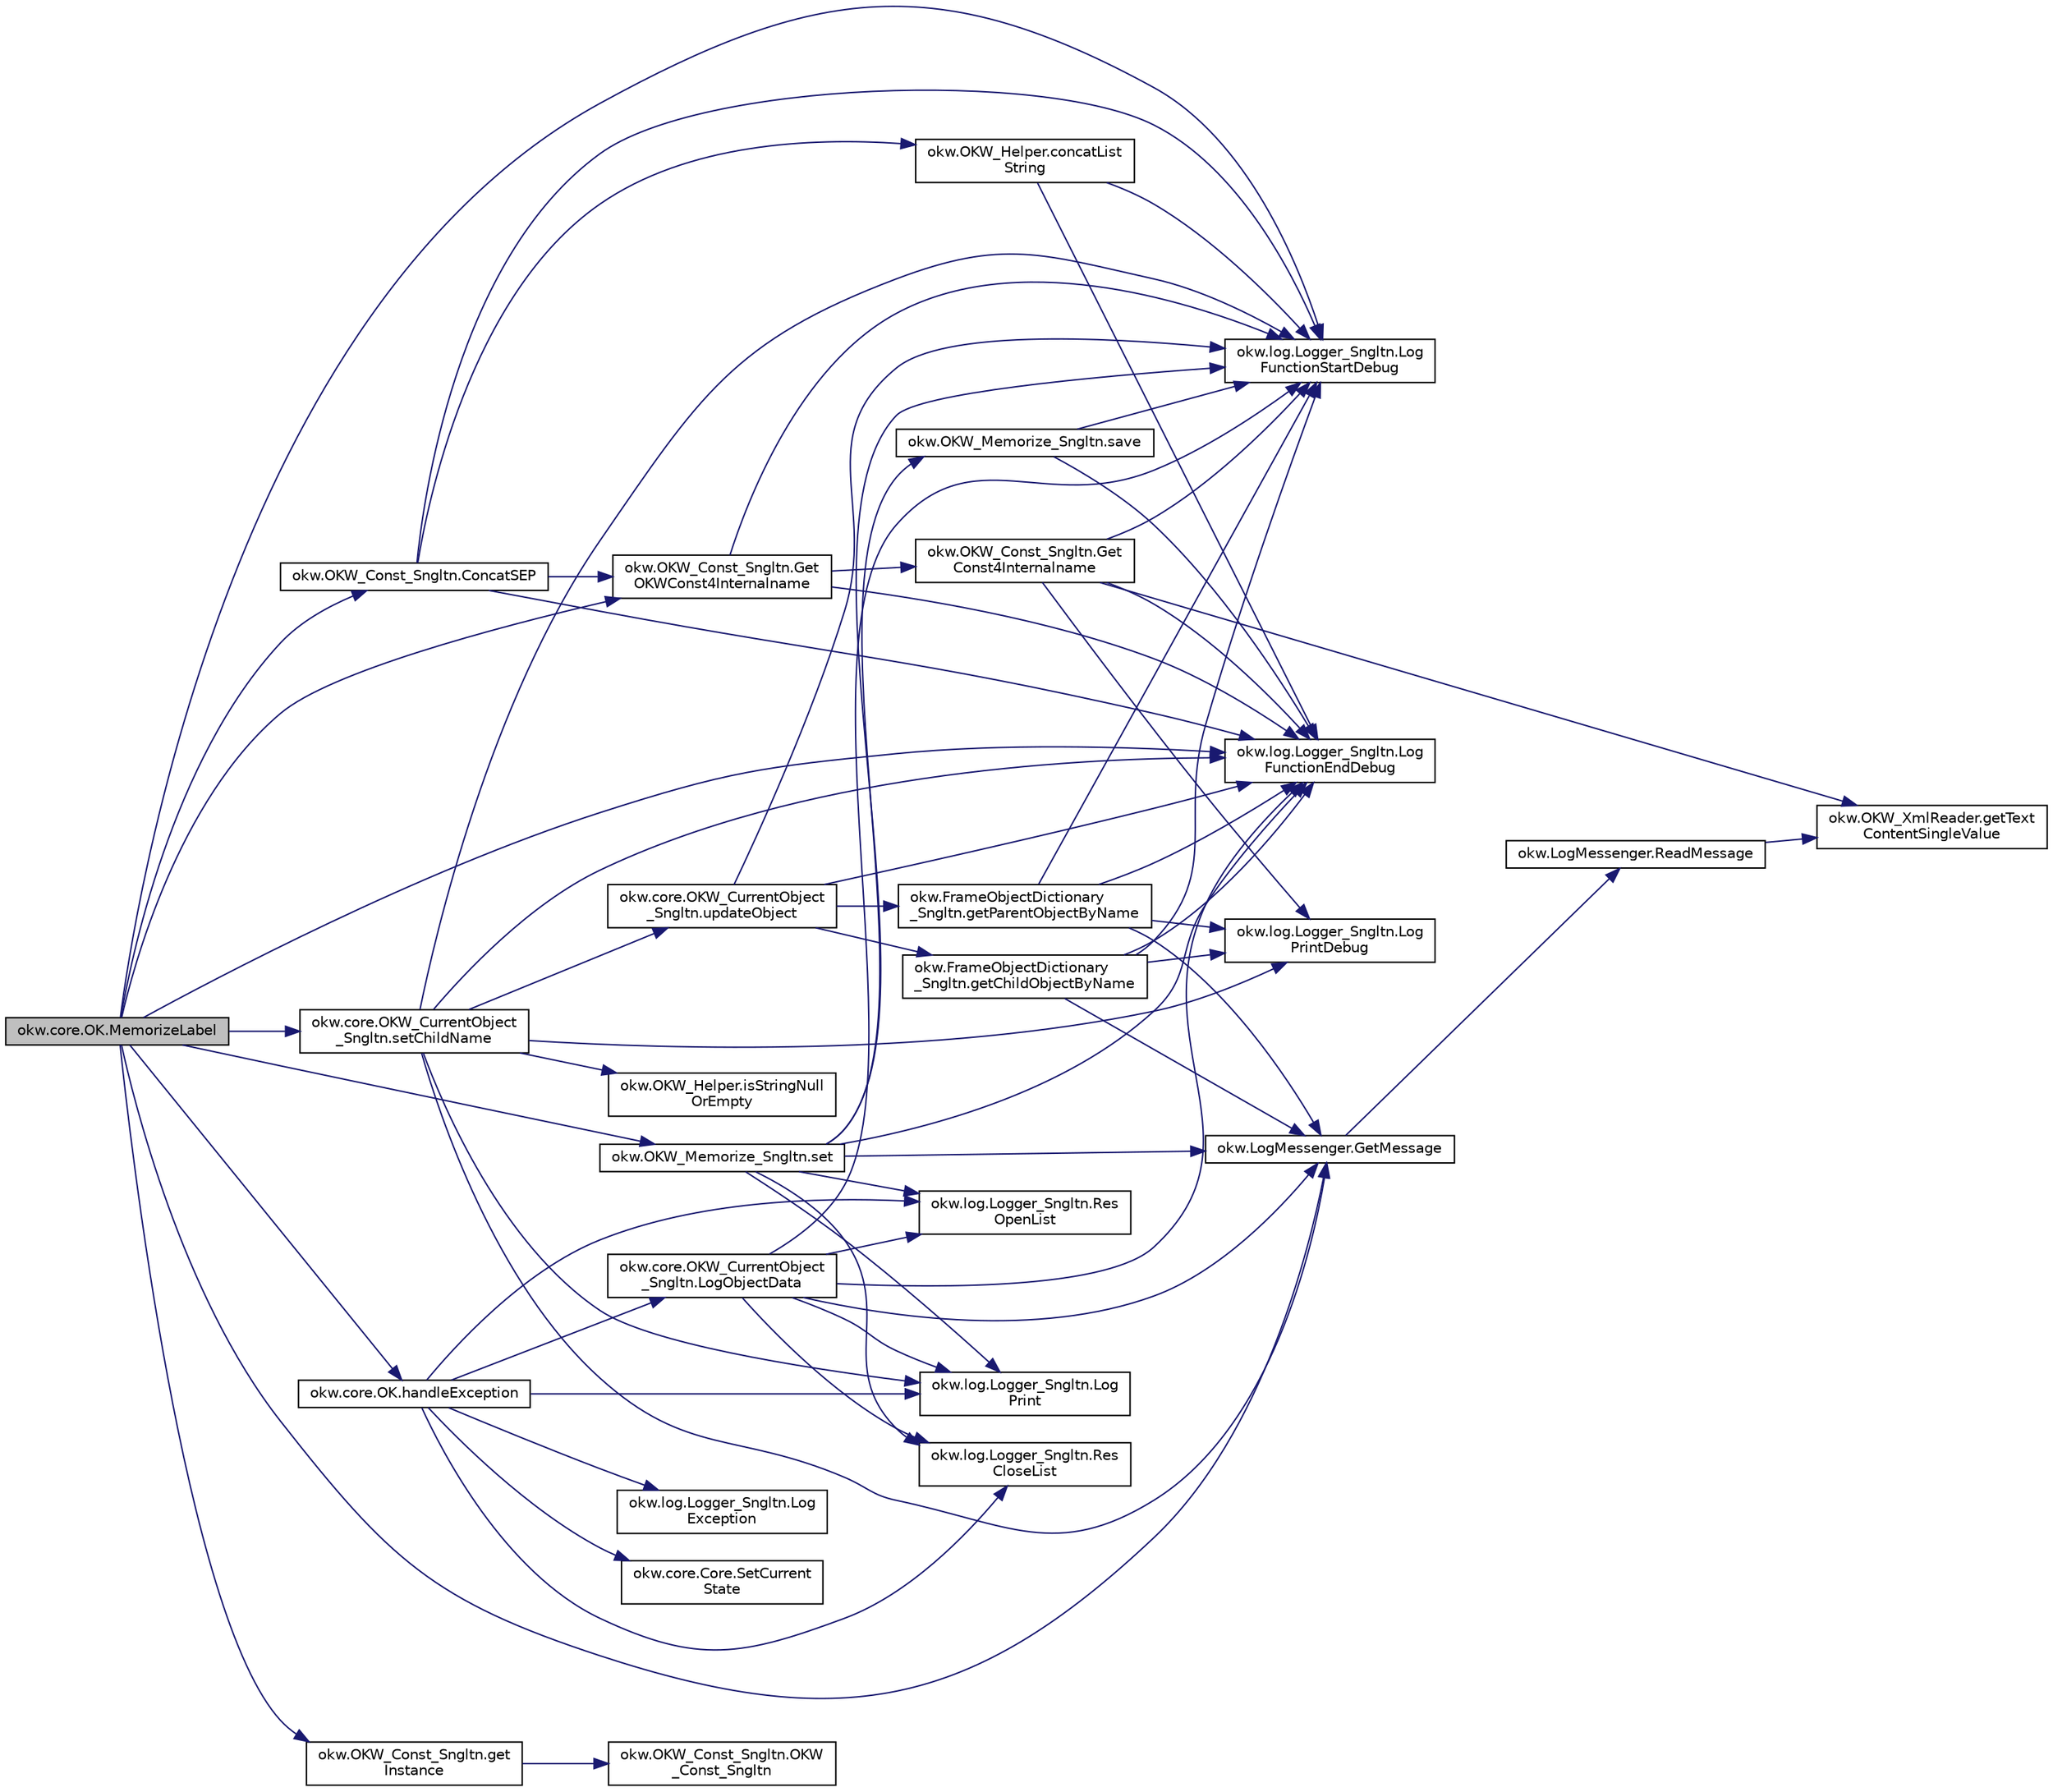 digraph "okw.core.OK.MemorizeLabel"
{
 // INTERACTIVE_SVG=YES
 // LATEX_PDF_SIZE
  edge [fontname="Helvetica",fontsize="10",labelfontname="Helvetica",labelfontsize="10"];
  node [fontname="Helvetica",fontsize="10",shape=record];
  rankdir="LR";
  Node502 [label="okw.core.OK.MemorizeLabel",height=0.2,width=0.4,color="black", fillcolor="grey75", style="filled", fontcolor="black",tooltip="Speirchert den aktuellen Wert der Etikette, und legt diesen unter fpsMemKeyName ab."];
  Node502 -> Node503 [color="midnightblue",fontsize="10",style="solid",fontname="Helvetica"];
  Node503 [label="okw.log.Logger_Sngltn.Log\lFunctionStartDebug",height=0.2,width=0.4,color="black", fillcolor="white", style="filled",URL="$classokw_1_1log_1_1_logger___sngltn.html#a2d4c3d22d2a52b92873ee2f3853d9c42",tooltip="LogFunctionStartDebug:"];
  Node502 -> Node504 [color="midnightblue",fontsize="10",style="solid",fontname="Helvetica"];
  Node504 [label="okw.OKW_Const_Sngltn.get\lInstance",height=0.2,width=0.4,color="black", fillcolor="white", style="filled",URL="$classokw_1_1_o_k_w___const___sngltn.html#afdb8f095b58cbd870dbb8eb353e3b0bf",tooltip="Holt die einzige Instanz dieser Klasse."];
  Node504 -> Node505 [color="midnightblue",fontsize="10",style="solid",fontname="Helvetica"];
  Node505 [label="okw.OKW_Const_Sngltn.OKW\l_Const_Sngltn",height=0.2,width=0.4,color="black", fillcolor="white", style="filled",URL="$classokw_1_1_o_k_w___const___sngltn.html#a8404c43fc549df30d37c369c7d6e89ae",tooltip="Privater Konstruktor ohne Parameter im Entwurfsmuster Singelton initialisiert die Klasse OKW_Const."];
  Node502 -> Node506 [color="midnightblue",fontsize="10",style="solid",fontname="Helvetica"];
  Node506 [label="okw.OKW_Const_Sngltn.Get\lOKWConst4Internalname",height=0.2,width=0.4,color="black", fillcolor="white", style="filled",URL="$classokw_1_1_o_k_w___const___sngltn.html#a02c05c79f7ea6e862a81a64ce23941fd",tooltip="Methode ermittelt für Internalname und der aktuell eingestellten Sprache den Wert für OKWConst."];
  Node506 -> Node503 [color="midnightblue",fontsize="10",style="solid",fontname="Helvetica"];
  Node506 -> Node507 [color="midnightblue",fontsize="10",style="solid",fontname="Helvetica"];
  Node507 [label="okw.OKW_Const_Sngltn.Get\lConst4Internalname",height=0.2,width=0.4,color="black", fillcolor="white", style="filled",URL="$classokw_1_1_o_k_w___const___sngltn.html#a51cde06bf07e855ba4d69ff36b9a27f7",tooltip="Methode ermittelt für Internalname und der aktuell eingestellten Sprache den Wert für Const."];
  Node507 -> Node503 [color="midnightblue",fontsize="10",style="solid",fontname="Helvetica"];
  Node507 -> Node508 [color="midnightblue",fontsize="10",style="solid",fontname="Helvetica"];
  Node508 [label="okw.log.Logger_Sngltn.Log\lPrintDebug",height=0.2,width=0.4,color="black", fillcolor="white", style="filled",URL="$classokw_1_1log_1_1_logger___sngltn.html#a313f97c79ba4662d9daaf7f537dd02f4",tooltip="Loggt eine Nachricht."];
  Node507 -> Node509 [color="midnightblue",fontsize="10",style="solid",fontname="Helvetica"];
  Node509 [label="okw.OKW_XmlReader.getText\lContentSingleValue",height=0.2,width=0.4,color="black", fillcolor="white", style="filled",URL="$classokw_1_1_o_k_w___xml_reader.html#ab920b5335a2e1429c14cc5f8e79f39eb",tooltip="Lies den TextContent eines Tag."];
  Node507 -> Node510 [color="midnightblue",fontsize="10",style="solid",fontname="Helvetica"];
  Node510 [label="okw.log.Logger_Sngltn.Log\lFunctionEndDebug",height=0.2,width=0.4,color="black", fillcolor="white", style="filled",URL="$classokw_1_1log_1_1_logger___sngltn.html#a91b192a4e0381f6d02b791693d0fab84",tooltip="LogFunctionEndDebug:"];
  Node506 -> Node510 [color="midnightblue",fontsize="10",style="solid",fontname="Helvetica"];
  Node502 -> Node511 [color="midnightblue",fontsize="10",style="solid",fontname="Helvetica"];
  Node511 [label="okw.LogMessenger.GetMessage",height=0.2,width=0.4,color="black", fillcolor="white", style="filled",URL="$classokw_1_1_log_messenger.html#af225d1f037d47b3b085175c09d78bdd2",tooltip="Holt die Log-Meldung für MethodeNmae/Textkey ohne weitere Parameter."];
  Node511 -> Node512 [color="midnightblue",fontsize="10",style="solid",fontname="Helvetica"];
  Node512 [label="okw.LogMessenger.ReadMessage",height=0.2,width=0.4,color="black", fillcolor="white", style="filled",URL="$classokw_1_1_log_messenger.html#a530cd6ab82ec82a04206a2e976ec06e3",tooltip="Interne Kernfunktion holt die Log-Meldung mit Platzhaltern aus der XML-Datei."];
  Node512 -> Node509 [color="midnightblue",fontsize="10",style="solid",fontname="Helvetica"];
  Node502 -> Node513 [color="midnightblue",fontsize="10",style="solid",fontname="Helvetica"];
  Node513 [label="okw.core.OKW_CurrentObject\l_Sngltn.setChildName",height=0.2,width=0.4,color="black", fillcolor="white", style="filled",URL="$classokw_1_1core_1_1_o_k_w___current_object___sngltn.html#a461fa1ff29f4bc4a9798707ea7b71849",tooltip="Setzt das Kindobjekt."];
  Node513 -> Node503 [color="midnightblue",fontsize="10",style="solid",fontname="Helvetica"];
  Node513 -> Node508 [color="midnightblue",fontsize="10",style="solid",fontname="Helvetica"];
  Node513 -> Node511 [color="midnightblue",fontsize="10",style="solid",fontname="Helvetica"];
  Node513 -> Node514 [color="midnightblue",fontsize="10",style="solid",fontname="Helvetica"];
  Node514 [label="okw.OKW_Helper.isStringNull\lOrEmpty",height=0.2,width=0.4,color="black", fillcolor="white", style="filled",URL="$classokw_1_1_o_k_w___helper.html#a3a7ba0f42b29adf70574830688e72e4a",tooltip="Prüft ob der gegeben String fpsStrin null oder leer (\"\") ist."];
  Node513 -> Node515 [color="midnightblue",fontsize="10",style="solid",fontname="Helvetica"];
  Node515 [label="okw.log.Logger_Sngltn.Log\lPrint",height=0.2,width=0.4,color="black", fillcolor="white", style="filled",URL="$classokw_1_1log_1_1_logger___sngltn.html#a8ebceaddd6cc6963ddb8e08c72ea808c",tooltip="LogPrint Function: Prints the values of expressions to the results file."];
  Node513 -> Node516 [color="midnightblue",fontsize="10",style="solid",fontname="Helvetica"];
  Node516 [label="okw.core.OKW_CurrentObject\l_Sngltn.updateObject",height=0.2,width=0.4,color="black", fillcolor="white", style="filled",URL="$classokw_1_1core_1_1_o_k_w___current_object___sngltn.html#a51204f2563ba8defb737da6653705819",tooltip="Methode aktualisert zwei Werte:"];
  Node516 -> Node503 [color="midnightblue",fontsize="10",style="solid",fontname="Helvetica"];
  Node516 -> Node517 [color="midnightblue",fontsize="10",style="solid",fontname="Helvetica"];
  Node517 [label="okw.FrameObjectDictionary\l_Sngltn.getParentObjectByName",height=0.2,width=0.4,color="black", fillcolor="white", style="filled",URL="$classokw_1_1_frame_object_dictionary___sngltn.html#aeec07d71cbebe71ec3ec4d27e86d6c5c",tooltip="Die Methode liefert das Frame-Object des gegebenen FN eines Fensterobjektes zurück."];
  Node517 -> Node503 [color="midnightblue",fontsize="10",style="solid",fontname="Helvetica"];
  Node517 -> Node508 [color="midnightblue",fontsize="10",style="solid",fontname="Helvetica"];
  Node517 -> Node511 [color="midnightblue",fontsize="10",style="solid",fontname="Helvetica"];
  Node517 -> Node510 [color="midnightblue",fontsize="10",style="solid",fontname="Helvetica"];
  Node516 -> Node518 [color="midnightblue",fontsize="10",style="solid",fontname="Helvetica"];
  Node518 [label="okw.FrameObjectDictionary\l_Sngltn.getChildObjectByName",height=0.2,width=0.4,color="black", fillcolor="white", style="filled",URL="$classokw_1_1_frame_object_dictionary___sngltn.html#a0a71734828093357dfc88b5fa242e361",tooltip="Die Methode liefert das Objekt des gegebenen Kindobjekttests zurück."];
  Node518 -> Node503 [color="midnightblue",fontsize="10",style="solid",fontname="Helvetica"];
  Node518 -> Node508 [color="midnightblue",fontsize="10",style="solid",fontname="Helvetica"];
  Node518 -> Node511 [color="midnightblue",fontsize="10",style="solid",fontname="Helvetica"];
  Node518 -> Node510 [color="midnightblue",fontsize="10",style="solid",fontname="Helvetica"];
  Node516 -> Node510 [color="midnightblue",fontsize="10",style="solid",fontname="Helvetica"];
  Node513 -> Node510 [color="midnightblue",fontsize="10",style="solid",fontname="Helvetica"];
  Node502 -> Node519 [color="midnightblue",fontsize="10",style="solid",fontname="Helvetica"];
  Node519 [label="okw.OKW_Const_Sngltn.ConcatSEP",height=0.2,width=0.4,color="black", fillcolor="white", style="filled",URL="$classokw_1_1_o_k_w___const___sngltn.html#a8002f97f9fc96fbb3cfdbe04351e23b4",tooltip="Methode verbindet die einzelne Strings eines List<Strings> zu einem string und trennt diese mit der K..."];
  Node519 -> Node503 [color="midnightblue",fontsize="10",style="solid",fontname="Helvetica"];
  Node519 -> Node520 [color="midnightblue",fontsize="10",style="solid",fontname="Helvetica"];
  Node520 [label="okw.OKW_Helper.concatList\lString",height=0.2,width=0.4,color="black", fillcolor="white", style="filled",URL="$classokw_1_1_o_k_w___helper.html#ac27bd4b709ec8ac0c87afb72ff7d12f9",tooltip="Wandelt List<String> in einen String um und trennt die Werte durch das vorgegebene Trennzeichen vonei..."];
  Node520 -> Node503 [color="midnightblue",fontsize="10",style="solid",fontname="Helvetica"];
  Node520 -> Node510 [color="midnightblue",fontsize="10",style="solid",fontname="Helvetica"];
  Node519 -> Node506 [color="midnightblue",fontsize="10",style="solid",fontname="Helvetica"];
  Node519 -> Node510 [color="midnightblue",fontsize="10",style="solid",fontname="Helvetica"];
  Node502 -> Node521 [color="midnightblue",fontsize="10",style="solid",fontname="Helvetica"];
  Node521 [label="okw.OKW_Memorize_Sngltn.set",height=0.2,width=0.4,color="black", fillcolor="white", style="filled",URL="$classokw_1_1_o_k_w___memorize___sngltn.html#a77acdbf6b56b381439a16f96b54e6fbd",tooltip="Setzt/Merkt sich das MemKey/Value-Paar."];
  Node521 -> Node503 [color="midnightblue",fontsize="10",style="solid",fontname="Helvetica"];
  Node521 -> Node511 [color="midnightblue",fontsize="10",style="solid",fontname="Helvetica"];
  Node521 -> Node522 [color="midnightblue",fontsize="10",style="solid",fontname="Helvetica"];
  Node522 [label="okw.log.Logger_Sngltn.Res\lOpenList",height=0.2,width=0.4,color="black", fillcolor="white", style="filled",URL="$classokw_1_1log_1_1_logger___sngltn.html#ab4fc711bb4c754f251372ff3b14ab9c9",tooltip="Creates a new hierarchical level in the results file."];
  Node521 -> Node515 [color="midnightblue",fontsize="10",style="solid",fontname="Helvetica"];
  Node521 -> Node523 [color="midnightblue",fontsize="10",style="solid",fontname="Helvetica"];
  Node523 [label="okw.log.Logger_Sngltn.Res\lCloseList",height=0.2,width=0.4,color="black", fillcolor="white", style="filled",URL="$classokw_1_1log_1_1_logger___sngltn.html#a9b54104f7e0b4c0a473877b19dfaed56",tooltip="Closes a hierarchical level in the results file that was opened with ResOpenList."];
  Node521 -> Node524 [color="midnightblue",fontsize="10",style="solid",fontname="Helvetica"];
  Node524 [label="okw.OKW_Memorize_Sngltn.save",height=0.2,width=0.4,color="black", fillcolor="white", style="filled",URL="$classokw_1_1_o_k_w___memorize___sngltn.html#a3ff14b0c6e596369e1437c59888a104f",tooltip="Liest die Werte der Klasse OKW_Memorize aus einer Datei, gegeben in OKW.OKW_Ini.Xml_Ini_xml,..."];
  Node524 -> Node503 [color="midnightblue",fontsize="10",style="solid",fontname="Helvetica"];
  Node524 -> Node510 [color="midnightblue",fontsize="10",style="solid",fontname="Helvetica"];
  Node521 -> Node510 [color="midnightblue",fontsize="10",style="solid",fontname="Helvetica"];
  Node502 -> Node525 [color="midnightblue",fontsize="10",style="solid",fontname="Helvetica"];
  Node525 [label="okw.core.OK.handleException",height=0.2,width=0.4,color="black", fillcolor="white", style="filled",URL="$classokw_1_1core_1_1_o_k.html#a5a6db6a457bcb71c893f5d4eb615b2b7",tooltip="Zentrale Exception-Behandlung."];
  Node525 -> Node515 [color="midnightblue",fontsize="10",style="solid",fontname="Helvetica"];
  Node525 -> Node526 [color="midnightblue",fontsize="10",style="solid",fontname="Helvetica"];
  Node526 [label="okw.log.Logger_Sngltn.Log\lException",height=0.2,width=0.4,color="black", fillcolor="white", style="filled",URL="$classokw_1_1log_1_1_logger___sngltn.html#aa29d396a2b9df1ac57079d777c548181",tooltip="LogException Function: Logs a Script Exception to the results file."];
  Node525 -> Node522 [color="midnightblue",fontsize="10",style="solid",fontname="Helvetica"];
  Node525 -> Node523 [color="midnightblue",fontsize="10",style="solid",fontname="Helvetica"];
  Node525 -> Node527 [color="midnightblue",fontsize="10",style="solid",fontname="Helvetica"];
  Node527 [label="okw.core.OKW_CurrentObject\l_Sngltn.LogObjectData",height=0.2,width=0.4,color="black", fillcolor="white", style="filled",URL="$classokw_1_1core_1_1_o_k_w___current_object___sngltn.html#a01b48f2c86a2f91909143ee9063dfd86",tooltip="Methode gibt alle wichtigen Informationen zum aktuellen Objekt aus."];
  Node527 -> Node503 [color="midnightblue",fontsize="10",style="solid",fontname="Helvetica"];
  Node527 -> Node522 [color="midnightblue",fontsize="10",style="solid",fontname="Helvetica"];
  Node527 -> Node515 [color="midnightblue",fontsize="10",style="solid",fontname="Helvetica"];
  Node527 -> Node511 [color="midnightblue",fontsize="10",style="solid",fontname="Helvetica"];
  Node527 -> Node523 [color="midnightblue",fontsize="10",style="solid",fontname="Helvetica"];
  Node527 -> Node510 [color="midnightblue",fontsize="10",style="solid",fontname="Helvetica"];
  Node525 -> Node528 [color="midnightblue",fontsize="10",style="solid",fontname="Helvetica"];
  Node528 [label="okw.core.Core.SetCurrent\lState",height=0.2,width=0.4,color="black", fillcolor="white", style="filled",URL="$classokw_1_1core_1_1_core.html#aafe6e3d88e810dabf350b37058d4af97",tooltip="Setter zum Setzen des aktuellen Zustandes."];
  Node502 -> Node510 [color="midnightblue",fontsize="10",style="solid",fontname="Helvetica"];
}
